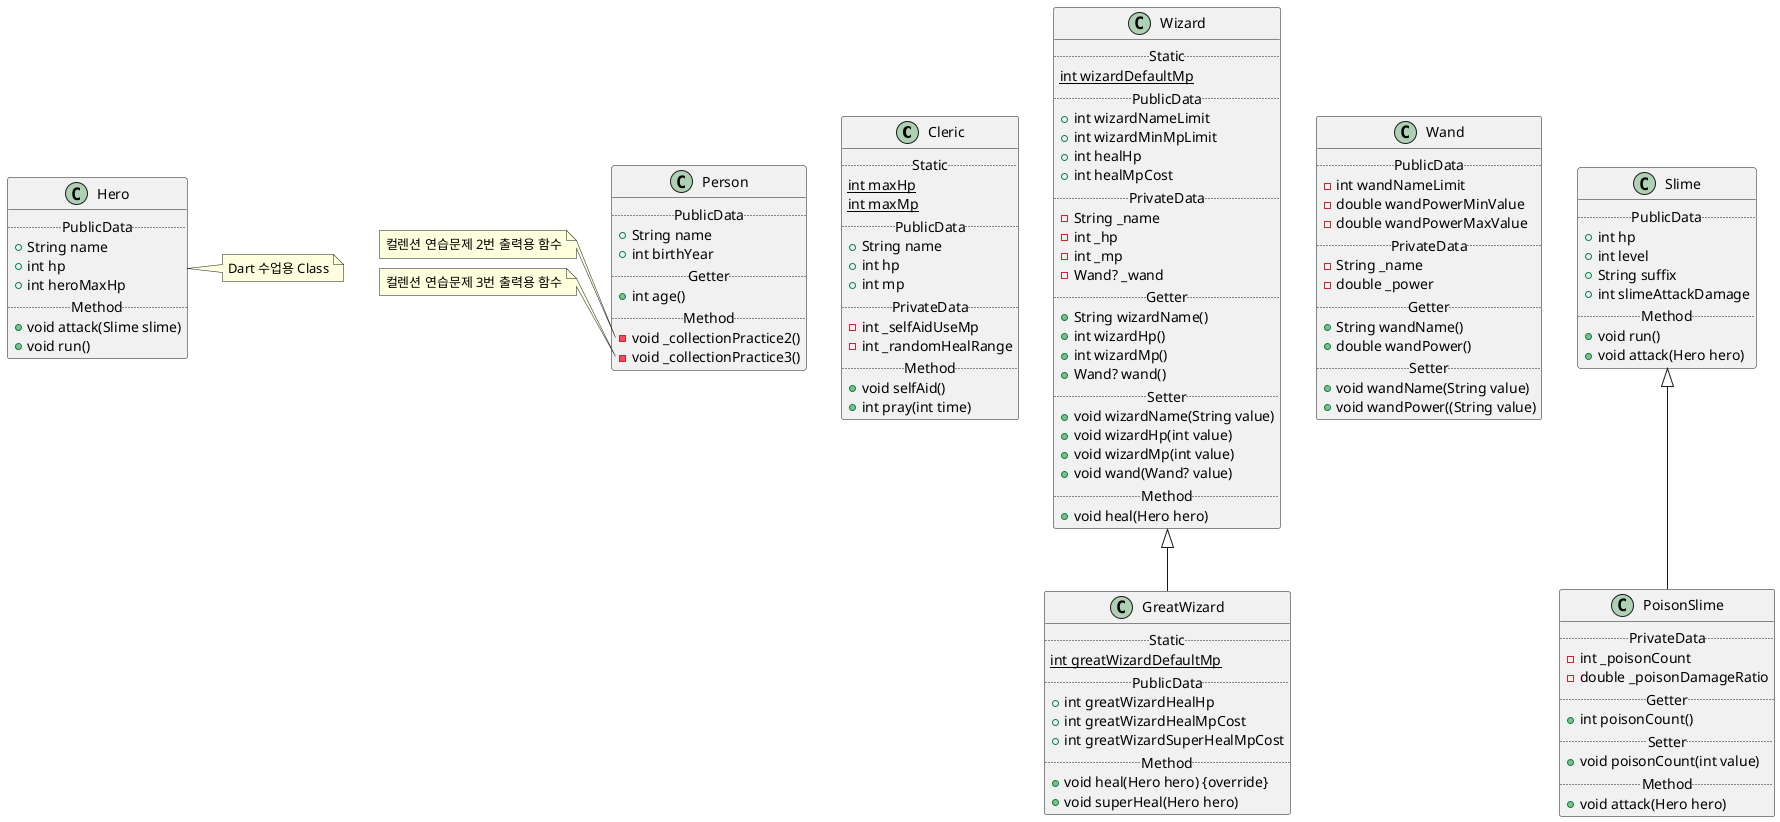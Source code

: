 @startuml
scale 1
class Cleric {
    ..Static..
    {static}int maxHp
    {static}int maxMp
    ..PublicData..
    +String name
    +int hp
    +int mp
    ..PrivateData..
    -int _selfAidUseMp
    -int _randomHealRange
    ..Method..
    +void selfAid()
    +int pray(int time)
}

class Hero {
    ..PublicData..
    +String name
    +int hp
    +int heroMaxHp
    ..Method..
    +void attack(Slime slime)
    +void run()
}

class Wizard {
    ..Static..
    {static}int wizardDefaultMp
    ..PublicData..
    +int wizardNameLimit
    +int wizardMinMpLimit
    +int healHp
    +int healMpCost
    ..PrivateData..
    -String _name
    -int _hp
    -int _mp
    -Wand? _wand
    ..Getter..
    +String wizardName()
    +int wizardHp()
    +int wizardMp()
    +Wand? wand()
    ..Setter..
    +void wizardName(String value)
    +void wizardHp(int value)
    +void wizardMp(int value)
    +void wand(Wand? value)
    ..Method..
    +void heal(Hero hero)
}

class GreatWizard extends Wizard {
    ..Static..
    {static}int greatWizardDefaultMp
    ..PublicData..
    +int greatWizardHealHp
    +int greatWizardHealMpCost
    +int greatWizardSuperHealMpCost
    ..Method..
    +void heal(Hero hero) {override}
    +void superHeal(Hero hero)
}

class Wand {
    ..PublicData..
    -int wandNameLimit
    -double wandPowerMinValue
    -double wandPowerMaxValue
    ..PrivateData..
    -String _name
    -double _power
    ..Getter..
    +String wandName()
    +double wandPower()
    ..Setter..
    +void wandName(String value)
    +void wandPower((String value)
}

class Person {
    ..PublicData..
    +String name
    +int birthYear
    ..Getter..
    +int age()
    ..Method..
    -void _collectionPractice2()
    -void _collectionPractice3()
}

class Slime {
    ..PublicData..
    +int hp
    +int level
    +String suffix
    +int slimeAttackDamage
    ..Method..
    +void run()
    +void attack(Hero hero)
}

class PoisonSlime extends Slime {
    ..PrivateData..
    -int _poisonCount
    -double _poisonDamageRatio
    ..Getter..
    +int poisonCount()
    ..Setter..
    +void poisonCount(int value)
    ..Method..
    +void attack(Hero hero)
}

note right of Hero
    Dart 수업용 Class
end note
note left of Person::_collectionPractice2
    컬렌션 연습문제 2번 출력용 함수
end note
note left of Person::_collectionPractice3
    컬렌션 연습문제 3번 출력용 함수
end note
@enduml